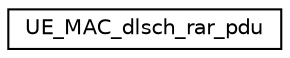 digraph "Graphical Class Hierarchy"
{
 // LATEX_PDF_SIZE
  edge [fontname="Helvetica",fontsize="10",labelfontname="Helvetica",labelfontsize="10"];
  node [fontname="Helvetica",fontsize="10",shape=record];
  rankdir="LR";
  Node0 [label="UE_MAC_dlsch_rar_pdu",height=0.2,width=0.4,color="black", fillcolor="white", style="filled",URL="$structUE__MAC__dlsch__rar__pdu.html",tooltip=" "];
}

